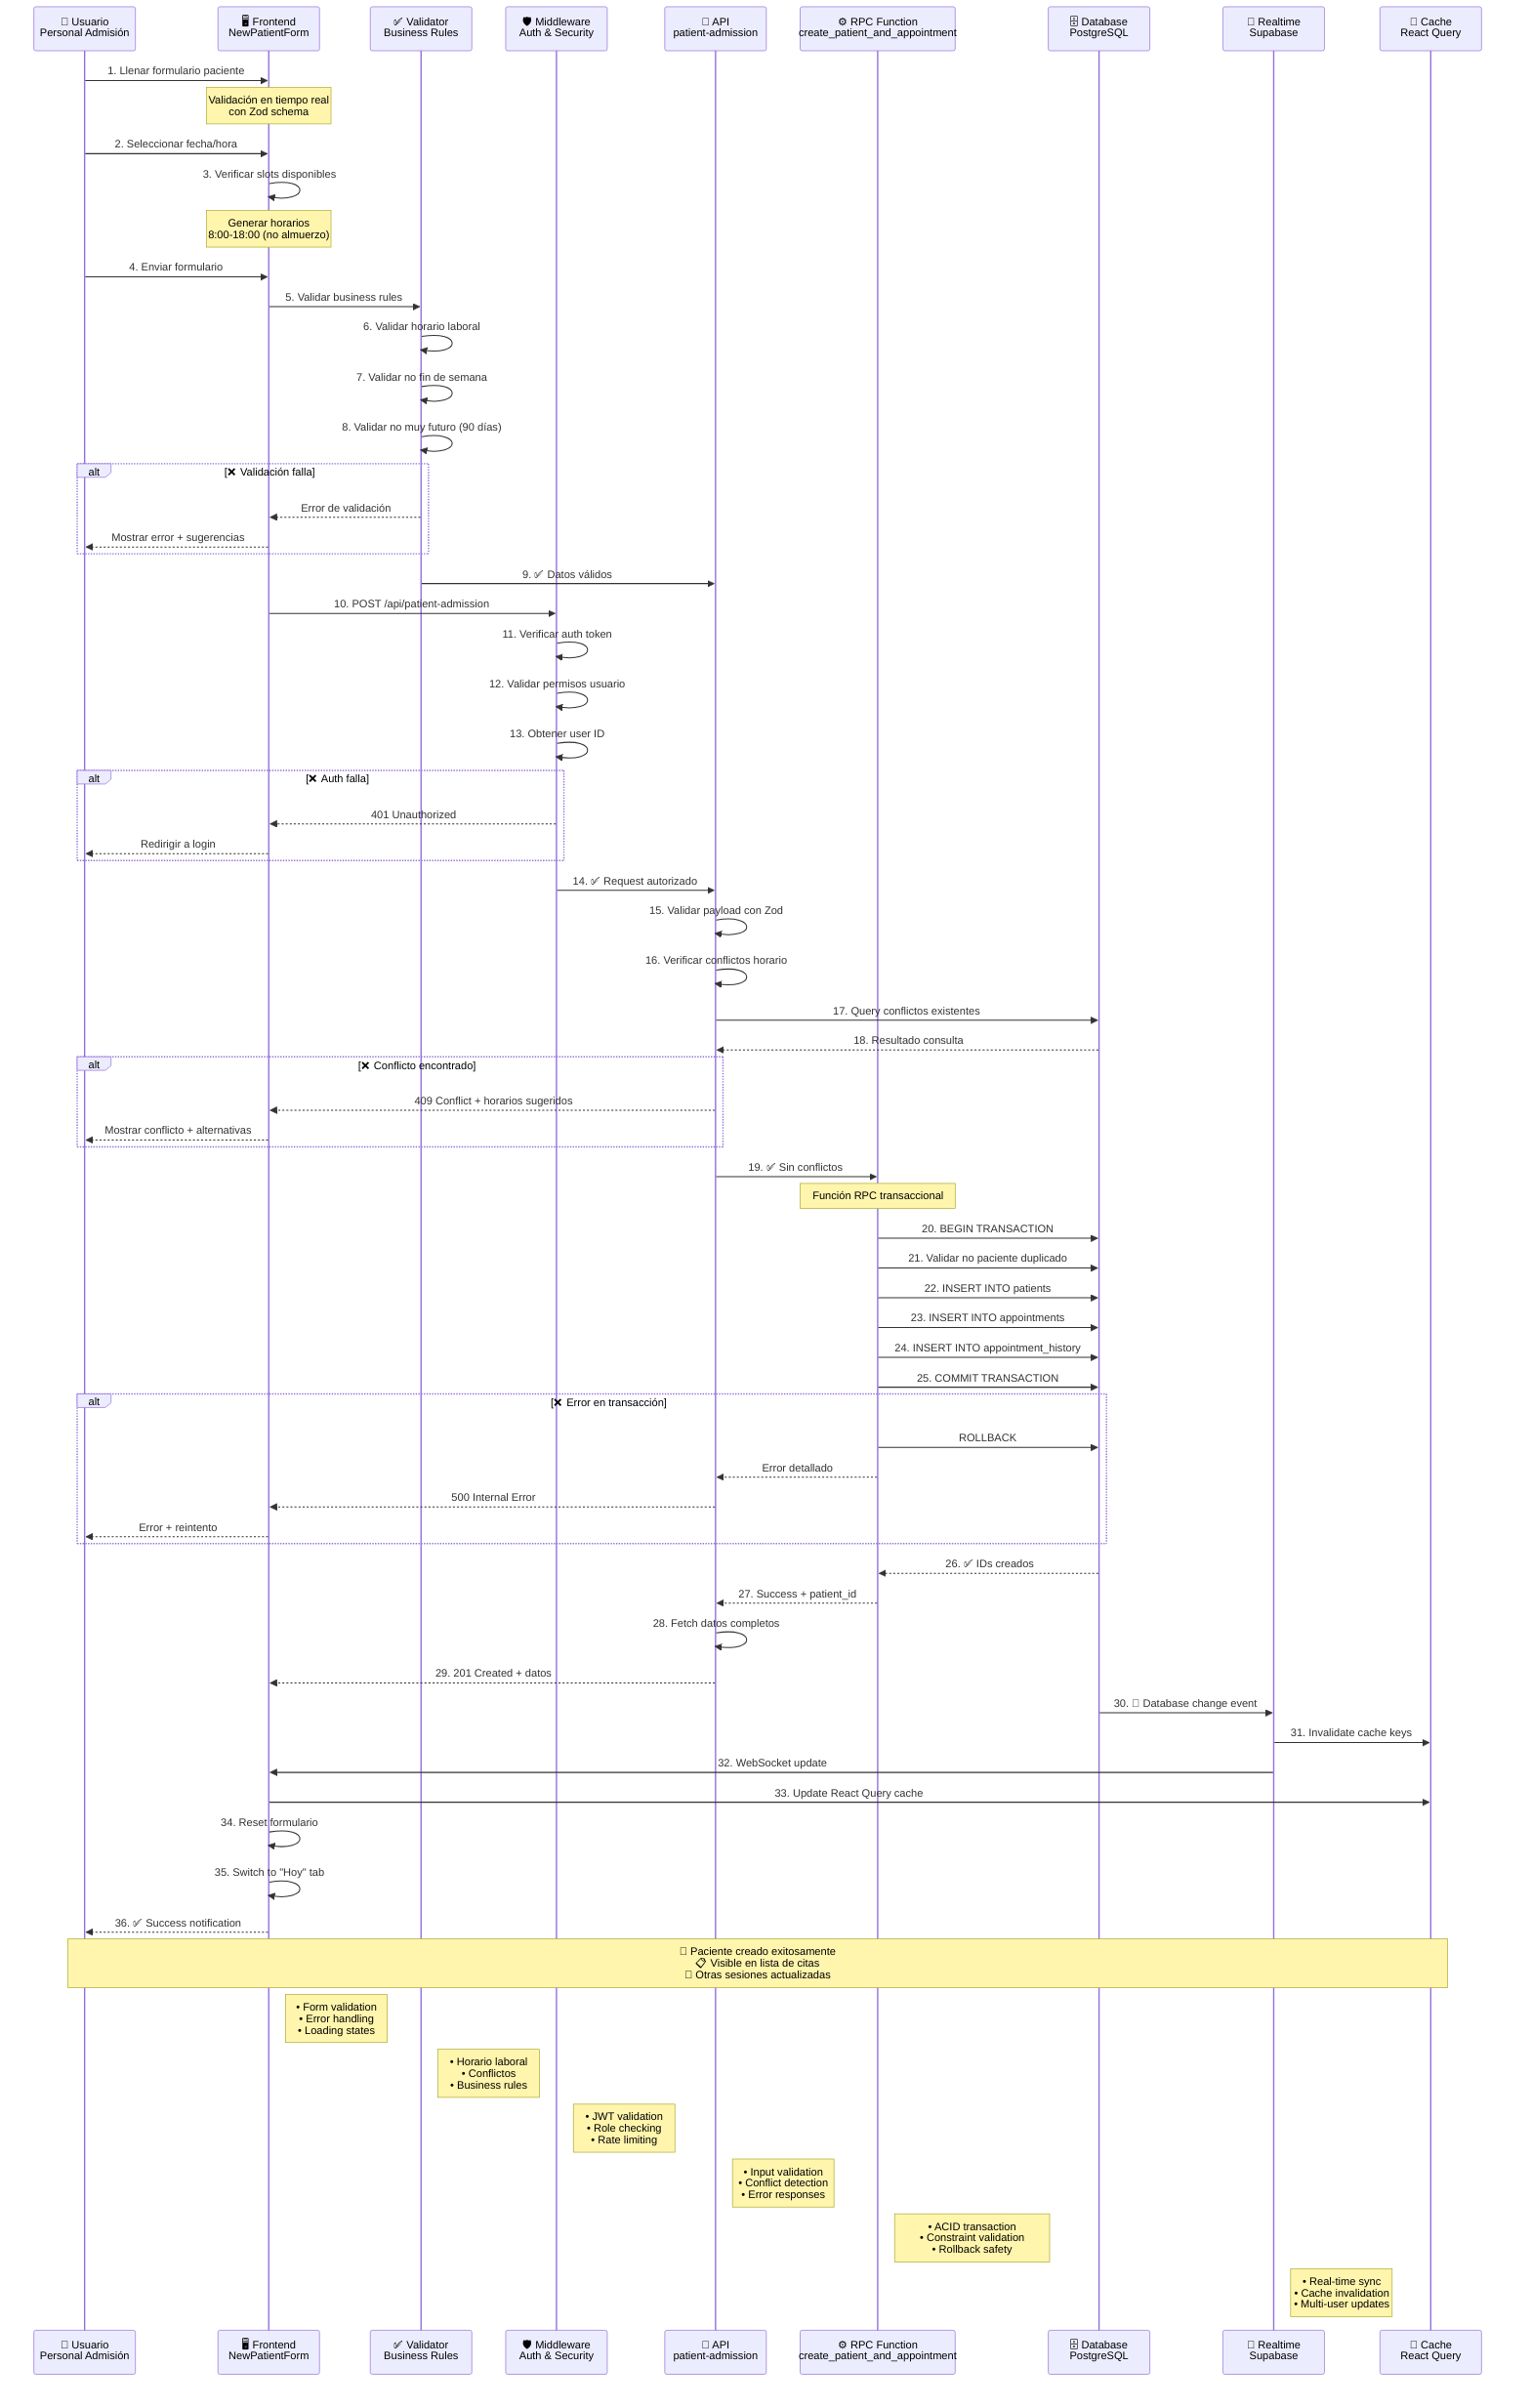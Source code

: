 sequenceDiagram
    participant U as 👤 Usuario<br/>Personal Admisión
    participant F as 🖥️ Frontend<br/>NewPatientForm
    participant V as ✅ Validator<br/>Business Rules
    participant M as 🛡️ Middleware<br/>Auth & Security
    participant A as 🚀 API<br/>patient-admission
    participant R as ⚙️ RPC Function<br/>create_patient_and_appointment
    participant DB as 🗄️ Database<br/>PostgreSQL
    participant RT as 📡 Realtime<br/>Supabase
    participant C as 💾 Cache<br/>React Query
    
    %% INICIO DEL FLUJO
    U->>F: 1. Llenar formulario paciente
    Note over F: Validación en tiempo real<br/>con Zod schema
    
    U->>F: 2. Seleccionar fecha/hora
    F->>F: 3. Verificar slots disponibles
    Note over F: Generar horarios<br/>8:00-18:00 (no almuerzo)
    
    U->>F: 4. Enviar formulario
    F->>V: 5. Validar business rules
    
    %% VALIDACIONES
    V->>V: 6. Validar horario laboral
    V->>V: 7. Validar no fin de semana
    V->>V: 8. Validar no muy futuro (90 días)
    alt ❌ Validación falla
        V-->>F: Error de validación
        F-->>U: Mostrar error + sugerencias
    end
    
    %% PROCESO EXITOSO
    V->>A: 9. ✅ Datos válidos
    F->>M: 10. POST /api/patient-admission
    
    %% MIDDLEWARE SECURITY
    M->>M: 11. Verificar auth token
    M->>M: 12. Validar permisos usuario
    M->>M: 13. Obtener user ID
    alt ❌ Auth falla
        M-->>F: 401 Unauthorized
        F-->>U: Redirigir a login
    end
    
    %% API PROCESSING
    M->>A: 14. ✅ Request autorizado
    A->>A: 15. Validar payload con Zod
    A->>A: 16. Verificar conflictos horario
    A->>DB: 17. Query conflictos existentes
    DB-->>A: 18. Resultado consulta
    
    alt ❌ Conflicto encontrado
        A-->>F: 409 Conflict + horarios sugeridos
        F-->>U: Mostrar conflicto + alternativas
    end
    
    %% DATABASE TRANSACTION
    A->>R: 19. ✅ Sin conflictos
    Note over R: Función RPC transaccional
    
    R->>DB: 20. BEGIN TRANSACTION
    R->>DB: 21. Validar no paciente duplicado
    R->>DB: 22. INSERT INTO patients
    R->>DB: 23. INSERT INTO appointments
    R->>DB: 24. INSERT INTO appointment_history
    R->>DB: 25. COMMIT TRANSACTION
    
    alt ❌ Error en transacción
        R->>DB: ROLLBACK
        R-->>A: Error detallado
        A-->>F: 500 Internal Error
        F-->>U: Error + reintento
    end
    
    %% SUCCESS FLOW
    DB-->>R: 26. ✅ IDs creados
    R-->>A: 27. Success + patient_id
    A->>A: 28. Fetch datos completos
    A-->>F: 29. 201 Created + datos
    
    %% REAL-TIME UPDATES
    DB->>RT: 30. 📡 Database change event
    RT->>C: 31. Invalidate cache keys
    RT->>F: 32. WebSocket update
    
    %% UI UPDATES
    F->>C: 33. Update React Query cache
    F->>F: 34. Reset formulario
    F->>F: 35. Switch to "Hoy" tab
    F-->>U: 36. ✅ Success notification
    
    %% NOTIFICACIONES
    Note over U,C: 🎉 Paciente creado exitosamente<br/>📋 Visible en lista de citas<br/>📡 Otras sesiones actualizadas
    
    %% ESTILOS
    Note right of F: • Form validation<br/>• Error handling<br/>• Loading states
    Note right of V: • Horario laboral<br/>• Conflictos<br/>• Business rules
    Note right of M: • JWT validation<br/>• Role checking<br/>• Rate limiting
    Note right of A: • Input validation<br/>• Conflict detection<br/>• Error responses
    Note right of R: • ACID transaction<br/>• Constraint validation<br/>• Rollback safety
    Note right of RT: • Real-time sync<br/>• Cache invalidation<br/>• Multi-user updates
